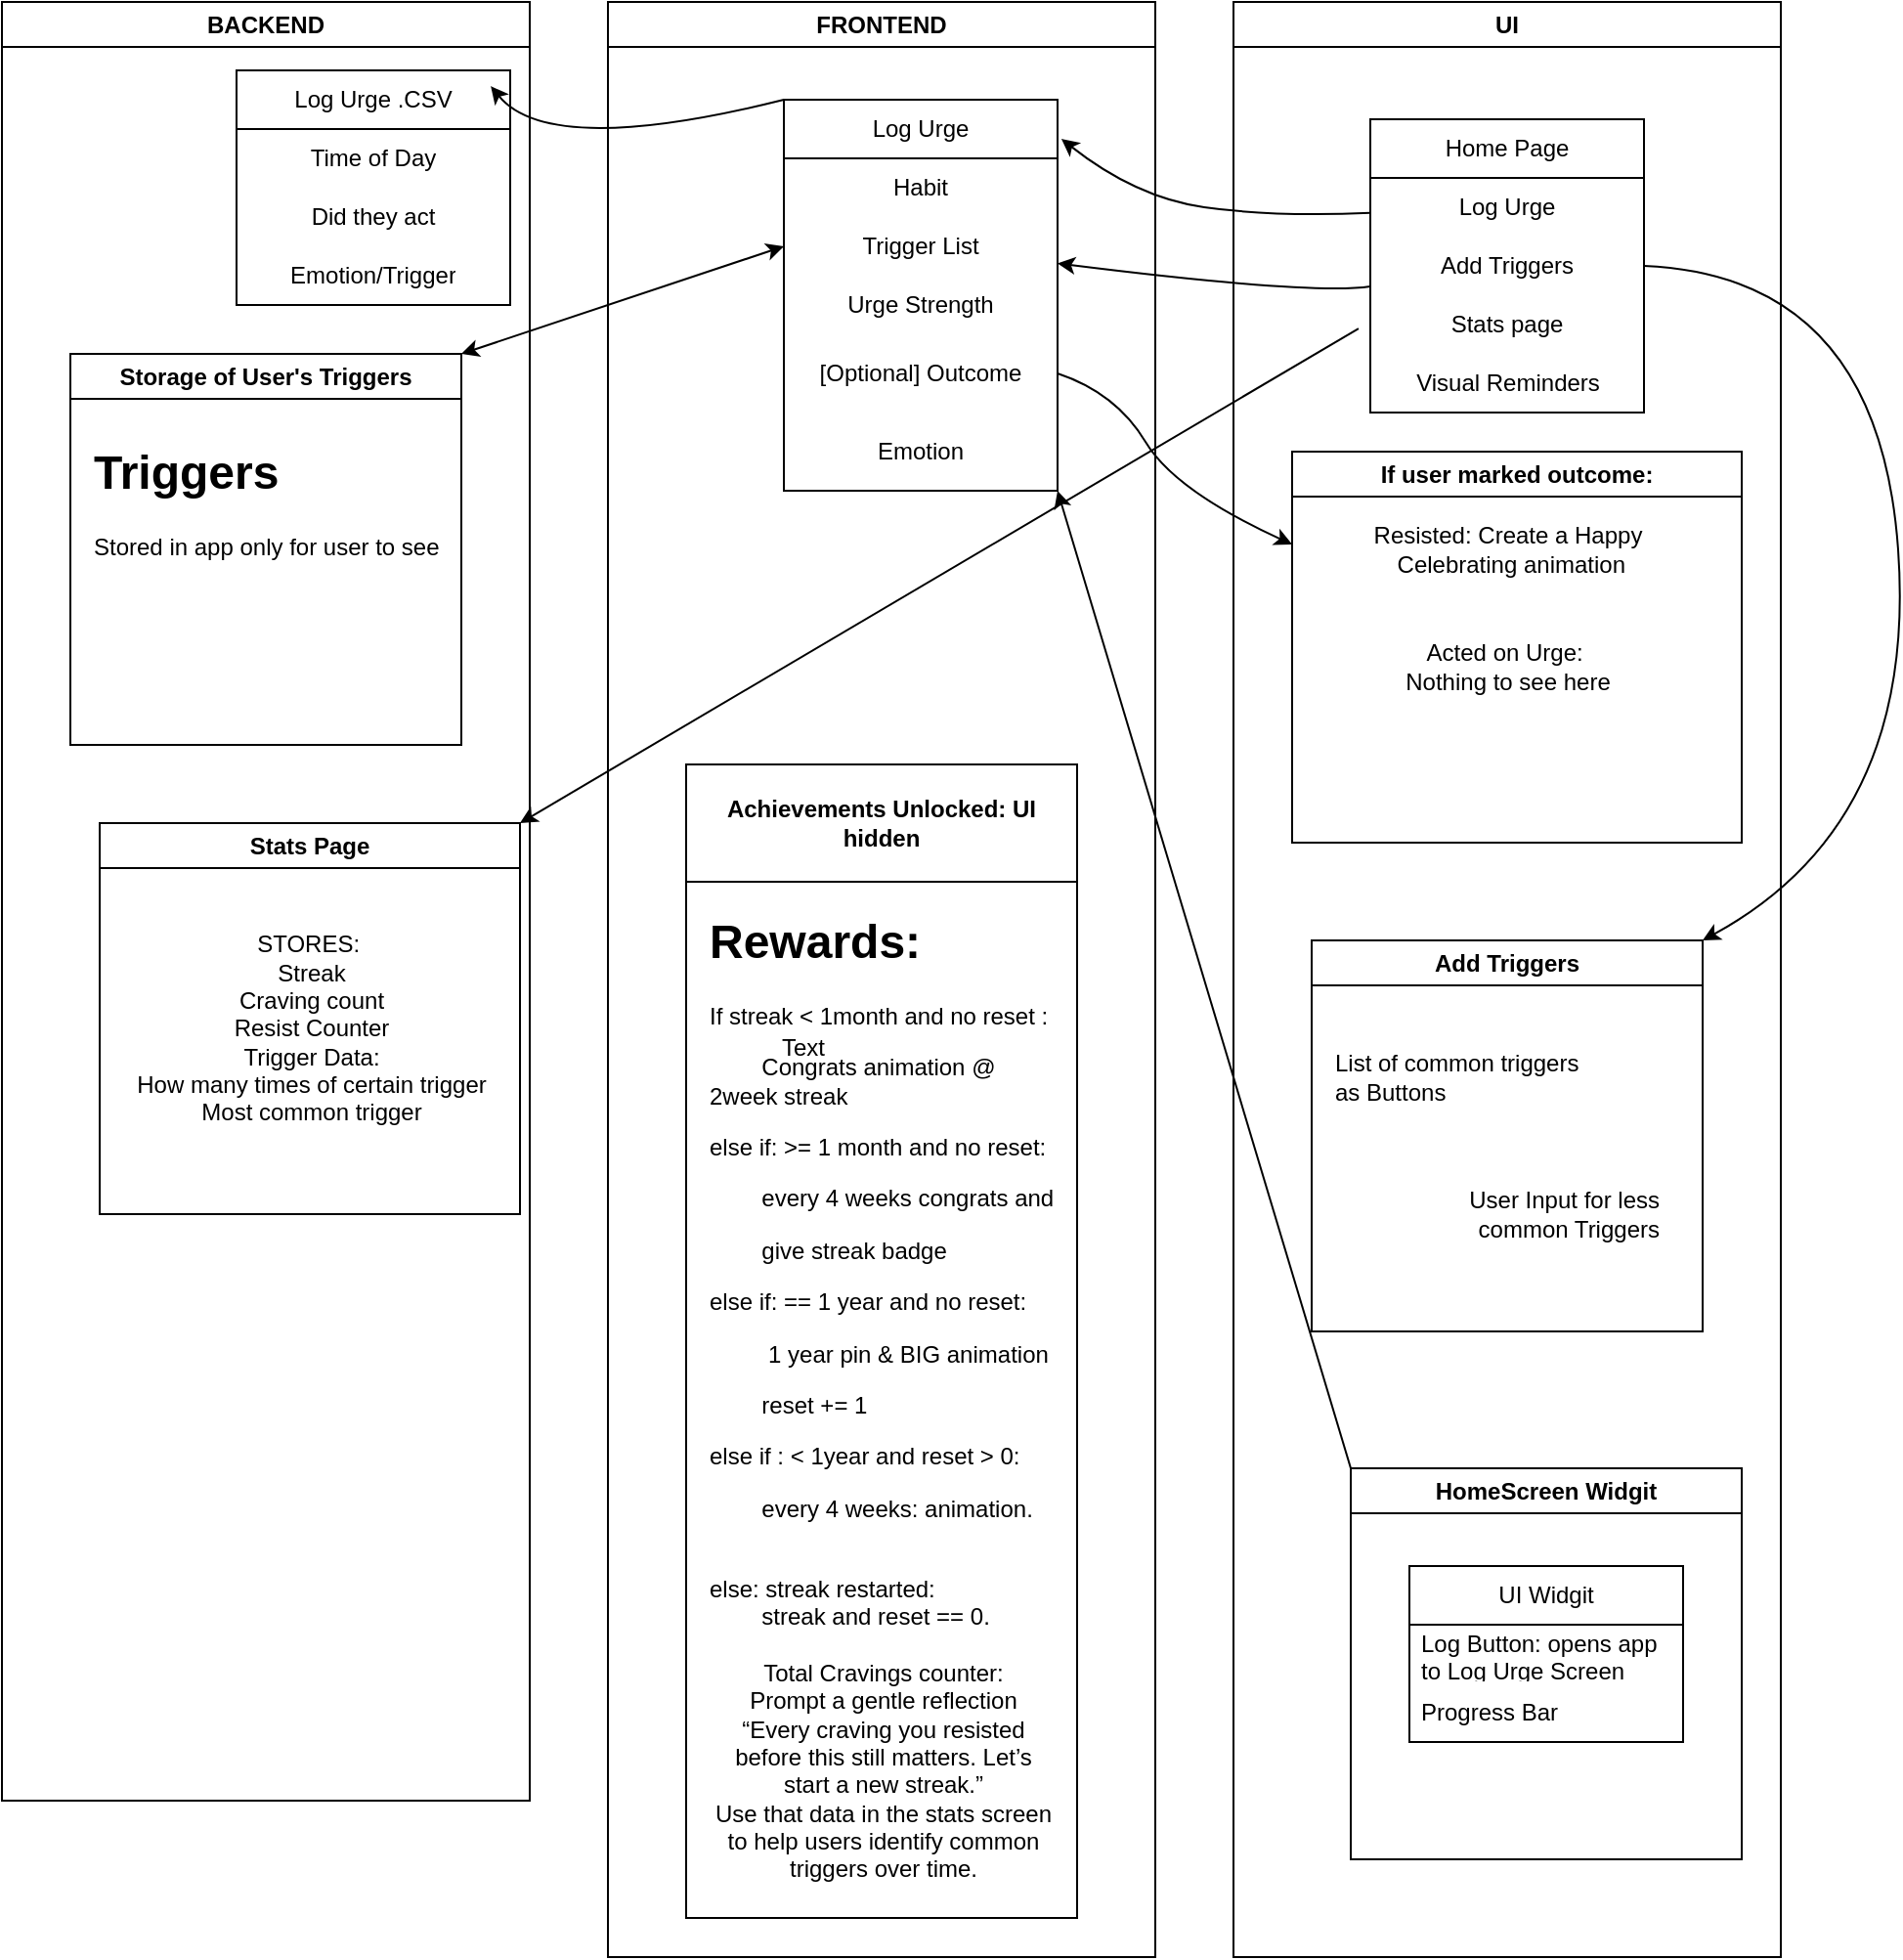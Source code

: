 <mxfile version="26.2.14">
  <diagram name="Page-1" id="8DKELt-0UvDhkM0UKz2c">
    <mxGraphModel dx="1210" dy="1137" grid="1" gridSize="10" guides="1" tooltips="1" connect="1" arrows="1" fold="1" page="1" pageScale="1" pageWidth="850" pageHeight="1100" math="0" shadow="0">
      <root>
        <mxCell id="0" />
        <mxCell id="1" parent="0" />
        <mxCell id="Wtw4ruC7SrWoaz8WaDks-1" value="BACKEND" style="swimlane;whiteSpace=wrap;html=1;" vertex="1" parent="1">
          <mxGeometry x="10" y="20" width="270" height="920" as="geometry" />
        </mxCell>
        <mxCell id="Wtw4ruC7SrWoaz8WaDks-15" value="Log Urge .CSV" style="swimlane;fontStyle=0;childLayout=stackLayout;horizontal=1;startSize=30;horizontalStack=0;resizeParent=1;resizeParentMax=0;resizeLast=0;collapsible=1;marginBottom=0;whiteSpace=wrap;html=1;" vertex="1" parent="Wtw4ruC7SrWoaz8WaDks-1">
          <mxGeometry x="120" y="35" width="140" height="120" as="geometry" />
        </mxCell>
        <mxCell id="Wtw4ruC7SrWoaz8WaDks-16" value="Time of Day" style="text;strokeColor=none;fillColor=none;align=center;verticalAlign=middle;spacingLeft=4;spacingRight=4;overflow=hidden;points=[[0,0.5],[1,0.5]];portConstraint=eastwest;rotatable=0;whiteSpace=wrap;html=1;" vertex="1" parent="Wtw4ruC7SrWoaz8WaDks-15">
          <mxGeometry y="30" width="140" height="30" as="geometry" />
        </mxCell>
        <mxCell id="Wtw4ruC7SrWoaz8WaDks-17" value="Did they act" style="text;strokeColor=none;fillColor=none;align=center;verticalAlign=middle;spacingLeft=4;spacingRight=4;overflow=hidden;points=[[0,0.5],[1,0.5]];portConstraint=eastwest;rotatable=0;whiteSpace=wrap;html=1;" vertex="1" parent="Wtw4ruC7SrWoaz8WaDks-15">
          <mxGeometry y="60" width="140" height="30" as="geometry" />
        </mxCell>
        <mxCell id="Wtw4ruC7SrWoaz8WaDks-18" value="Emotion/Trigger" style="text;strokeColor=none;fillColor=none;align=center;verticalAlign=middle;spacingLeft=4;spacingRight=4;overflow=hidden;points=[[0,0.5],[1,0.5]];portConstraint=eastwest;rotatable=0;whiteSpace=wrap;html=1;" vertex="1" parent="Wtw4ruC7SrWoaz8WaDks-15">
          <mxGeometry y="90" width="140" height="30" as="geometry" />
        </mxCell>
        <mxCell id="Wtw4ruC7SrWoaz8WaDks-25" value="Storage of User&#39;s Triggers" style="swimlane;whiteSpace=wrap;html=1;" vertex="1" parent="Wtw4ruC7SrWoaz8WaDks-1">
          <mxGeometry x="35" y="180" width="200" height="200" as="geometry" />
        </mxCell>
        <mxCell id="Wtw4ruC7SrWoaz8WaDks-27" value="&lt;h1 style=&quot;margin-top: 0px;&quot;&gt;Triggers&lt;/h1&gt;&lt;p&gt;Stored in app only for user to see&lt;/p&gt;&lt;p&gt;&lt;br&gt;&lt;/p&gt;" style="text;html=1;whiteSpace=wrap;overflow=hidden;rounded=0;" vertex="1" parent="Wtw4ruC7SrWoaz8WaDks-25">
          <mxGeometry x="10" y="40" width="180" height="120" as="geometry" />
        </mxCell>
        <mxCell id="Wtw4ruC7SrWoaz8WaDks-46" value="&lt;div&gt;Stats Page&lt;/div&gt;" style="swimlane;whiteSpace=wrap;html=1;" vertex="1" parent="Wtw4ruC7SrWoaz8WaDks-1">
          <mxGeometry x="50" y="420" width="215" height="200" as="geometry" />
        </mxCell>
        <mxCell id="Wtw4ruC7SrWoaz8WaDks-47" value="&lt;div&gt;STORES:&amp;nbsp;&lt;/div&gt;&lt;div&gt;Streak&lt;/div&gt;&lt;div&gt;Craving count&lt;/div&gt;&lt;div&gt;Resist Counter&lt;/div&gt;&lt;div&gt;Trigger Data:&lt;/div&gt;&lt;div&gt;How many times of certain trigger&lt;/div&gt;&lt;div&gt;Most common trigger&lt;/div&gt;" style="text;html=1;align=center;verticalAlign=middle;resizable=0;points=[];autosize=1;strokeColor=none;fillColor=none;" vertex="1" parent="Wtw4ruC7SrWoaz8WaDks-46">
          <mxGeometry x="7.5" y="50" width="200" height="110" as="geometry" />
        </mxCell>
        <mxCell id="Wtw4ruC7SrWoaz8WaDks-2" value="FRONTEND" style="swimlane;whiteSpace=wrap;html=1;" vertex="1" parent="1">
          <mxGeometry x="320" y="20" width="280" height="1000" as="geometry" />
        </mxCell>
        <mxCell id="Wtw4ruC7SrWoaz8WaDks-10" value="Log Urge" style="swimlane;fontStyle=0;childLayout=stackLayout;horizontal=1;startSize=30;horizontalStack=0;resizeParent=1;resizeParentMax=0;resizeLast=0;collapsible=1;marginBottom=0;whiteSpace=wrap;html=1;" vertex="1" parent="Wtw4ruC7SrWoaz8WaDks-2">
          <mxGeometry x="90" y="50" width="140" height="200" as="geometry">
            <mxRectangle x="90" y="50" width="90" height="30" as="alternateBounds" />
          </mxGeometry>
        </mxCell>
        <mxCell id="Wtw4ruC7SrWoaz8WaDks-20" value="&lt;div&gt;Habit&lt;/div&gt;" style="text;strokeColor=none;align=center;fillColor=none;html=1;verticalAlign=middle;whiteSpace=wrap;rounded=0;" vertex="1" parent="Wtw4ruC7SrWoaz8WaDks-10">
          <mxGeometry y="30" width="140" height="30" as="geometry" />
        </mxCell>
        <mxCell id="Wtw4ruC7SrWoaz8WaDks-11" value="&lt;div align=&quot;center&quot;&gt;Trigger List&lt;/div&gt;" style="text;strokeColor=none;fillColor=none;align=center;verticalAlign=middle;spacingLeft=4;spacingRight=4;overflow=hidden;points=[[0,0.5],[1,0.5]];portConstraint=eastwest;rotatable=0;whiteSpace=wrap;html=1;" vertex="1" parent="Wtw4ruC7SrWoaz8WaDks-10">
          <mxGeometry y="60" width="140" height="30" as="geometry" />
        </mxCell>
        <mxCell id="Wtw4ruC7SrWoaz8WaDks-12" value="&lt;div align=&quot;center&quot;&gt;Urge Strength&lt;/div&gt;" style="text;strokeColor=none;fillColor=none;align=center;verticalAlign=middle;spacingLeft=4;spacingRight=4;overflow=hidden;points=[[0,0.5],[1,0.5]];portConstraint=eastwest;rotatable=0;whiteSpace=wrap;html=1;" vertex="1" parent="Wtw4ruC7SrWoaz8WaDks-10">
          <mxGeometry y="90" width="140" height="30" as="geometry" />
        </mxCell>
        <mxCell id="Wtw4ruC7SrWoaz8WaDks-13" value="&lt;div align=&quot;center&quot;&gt;[Optional] Outcome&lt;/div&gt;" style="text;strokeColor=none;fillColor=none;align=center;verticalAlign=middle;spacingLeft=4;spacingRight=4;overflow=hidden;points=[[0,0.5],[1,0.5]];portConstraint=eastwest;rotatable=0;whiteSpace=wrap;html=1;" vertex="1" parent="Wtw4ruC7SrWoaz8WaDks-10">
          <mxGeometry y="120" width="140" height="40" as="geometry" />
        </mxCell>
        <mxCell id="Wtw4ruC7SrWoaz8WaDks-14" value="Emotion" style="text;strokeColor=none;align=center;fillColor=none;html=1;verticalAlign=middle;whiteSpace=wrap;rounded=0;" vertex="1" parent="Wtw4ruC7SrWoaz8WaDks-10">
          <mxGeometry y="160" width="140" height="40" as="geometry" />
        </mxCell>
        <mxCell id="Wtw4ruC7SrWoaz8WaDks-41" value="&lt;div&gt;Achievements Unlocked: UI hidden&lt;/div&gt;" style="swimlane;whiteSpace=wrap;html=1;startSize=60;" vertex="1" parent="Wtw4ruC7SrWoaz8WaDks-2">
          <mxGeometry x="40" y="390" width="200" height="590" as="geometry" />
        </mxCell>
        <mxCell id="Wtw4ruC7SrWoaz8WaDks-43" value="&lt;h1 style=&quot;margin-top: 0px;&quot;&gt;Rewards:&lt;/h1&gt;&lt;p&gt;If streak &amp;lt; 1month and no reset :&lt;/p&gt;&lt;p&gt;&lt;span style=&quot;white-space: pre;&quot;&gt;&#x9;&lt;/span&gt;Congrats animation @ 2week streak&lt;/p&gt;&lt;p&gt;else if: &amp;gt;= 1 month and no reset:&lt;/p&gt;&lt;p&gt;&lt;span style=&quot;white-space: pre;&quot;&gt;&#x9;&lt;/span&gt;every 4 weeks congrats and &lt;br&gt;&lt;/p&gt;&lt;p&gt;&amp;nbsp;&amp;nbsp;&amp;nbsp;&amp;nbsp;&amp;nbsp;&amp;nbsp;&amp;nbsp; give streak badge&lt;/p&gt;&lt;p&gt;else if: == 1 year and no reset:&lt;/p&gt;&lt;p&gt;&amp;nbsp;&amp;nbsp;&amp;nbsp;&amp;nbsp;&amp;nbsp;&amp;nbsp;&amp;nbsp;&amp;nbsp; 1 year pin &amp;amp; BIG animation&lt;/p&gt;&lt;p&gt;&lt;span style=&quot;white-space: pre;&quot;&gt;&#x9;&lt;/span&gt;reset += 1&lt;/p&gt;&lt;p&gt;else if : &amp;lt; 1year and reset &amp;gt; 0:&lt;/p&gt;&lt;p&gt;&lt;span style=&quot;white-space: pre;&quot;&gt;&#x9;every 4 weeks: animation.&lt;/span&gt;&lt;/p&gt;&lt;div&gt;&lt;br&gt;&lt;/div&gt;&lt;div&gt;else: streak restarted:&lt;br&gt;&lt;span style=&quot;white-space: pre;&quot;&gt;&#x9;&lt;/span&gt;streak and reset == 0.&lt;/div&gt;&lt;br&gt;&lt;div align=&quot;center&quot;&gt;Total Cravings counter:&lt;br&gt;&lt;/div&gt;&lt;div align=&quot;center&quot;&gt;Prompt a gentle reflection&lt;/div&gt;&lt;div align=&quot;center&quot;&gt;“Every craving you resisted before this still matters. Let’s start a new streak.”&lt;/div&gt;&lt;div align=&quot;center&quot;&gt;Use that data in the stats screen to help users identify common triggers over time.&lt;/div&gt;" style="text;html=1;whiteSpace=wrap;overflow=hidden;rounded=0;" vertex="1" parent="Wtw4ruC7SrWoaz8WaDks-41">
          <mxGeometry x="10" y="70" width="180" height="510" as="geometry" />
        </mxCell>
        <mxCell id="Wtw4ruC7SrWoaz8WaDks-3" value="UI" style="swimlane;whiteSpace=wrap;html=1;" vertex="1" parent="1">
          <mxGeometry x="640" y="20" width="280" height="1000" as="geometry" />
        </mxCell>
        <mxCell id="Wtw4ruC7SrWoaz8WaDks-4" value="Home Page" style="swimlane;fontStyle=0;childLayout=stackLayout;horizontal=1;startSize=30;horizontalStack=0;resizeParent=1;resizeParentMax=0;resizeLast=0;collapsible=1;marginBottom=0;whiteSpace=wrap;html=1;" vertex="1" parent="Wtw4ruC7SrWoaz8WaDks-3">
          <mxGeometry x="70" y="60" width="140" height="150" as="geometry" />
        </mxCell>
        <mxCell id="Wtw4ruC7SrWoaz8WaDks-5" value="&lt;div&gt;Log Urge&lt;/div&gt;" style="text;strokeColor=none;fillColor=none;align=center;verticalAlign=middle;spacingLeft=4;spacingRight=4;overflow=hidden;points=[[0,0.5],[1,0.5]];portConstraint=eastwest;rotatable=0;whiteSpace=wrap;html=1;" vertex="1" parent="Wtw4ruC7SrWoaz8WaDks-4">
          <mxGeometry y="30" width="140" height="30" as="geometry" />
        </mxCell>
        <mxCell id="Wtw4ruC7SrWoaz8WaDks-6" value="Add Triggers" style="text;strokeColor=none;fillColor=none;align=center;verticalAlign=middle;spacingLeft=4;spacingRight=4;overflow=hidden;points=[[0,0.5],[1,0.5]];portConstraint=eastwest;rotatable=0;whiteSpace=wrap;html=1;" vertex="1" parent="Wtw4ruC7SrWoaz8WaDks-4">
          <mxGeometry y="60" width="140" height="30" as="geometry" />
        </mxCell>
        <mxCell id="Wtw4ruC7SrWoaz8WaDks-45" value="Stats page" style="text;strokeColor=none;align=center;fillColor=none;html=1;verticalAlign=middle;whiteSpace=wrap;rounded=0;" vertex="1" parent="Wtw4ruC7SrWoaz8WaDks-4">
          <mxGeometry y="90" width="140" height="30" as="geometry" />
        </mxCell>
        <mxCell id="Wtw4ruC7SrWoaz8WaDks-8" value="&lt;div&gt;Visual Reminders&lt;/div&gt;" style="text;html=1;align=center;verticalAlign=middle;resizable=0;points=[];autosize=1;strokeColor=none;fillColor=none;" vertex="1" parent="Wtw4ruC7SrWoaz8WaDks-4">
          <mxGeometry y="120" width="140" height="30" as="geometry" />
        </mxCell>
        <mxCell id="Wtw4ruC7SrWoaz8WaDks-22" value="&lt;div&gt;If user marked outcome:&lt;/div&gt;" style="swimlane;whiteSpace=wrap;html=1;" vertex="1" parent="Wtw4ruC7SrWoaz8WaDks-3">
          <mxGeometry x="30" y="230" width="230" height="200" as="geometry" />
        </mxCell>
        <mxCell id="Wtw4ruC7SrWoaz8WaDks-23" value="&lt;div&gt;Resisted: Create a Happy&lt;/div&gt;&lt;div&gt;&amp;nbsp;Celebrating animation&lt;/div&gt;" style="text;html=1;align=center;verticalAlign=middle;resizable=0;points=[];autosize=1;strokeColor=none;fillColor=none;" vertex="1" parent="Wtw4ruC7SrWoaz8WaDks-22">
          <mxGeometry x="30" y="30" width="160" height="40" as="geometry" />
        </mxCell>
        <mxCell id="Wtw4ruC7SrWoaz8WaDks-24" value="&lt;div&gt;Acted on Urge:&amp;nbsp;&lt;/div&gt;&lt;div&gt;Nothing to see here&lt;/div&gt;" style="text;html=1;align=center;verticalAlign=middle;resizable=0;points=[];autosize=1;strokeColor=none;fillColor=none;" vertex="1" parent="Wtw4ruC7SrWoaz8WaDks-22">
          <mxGeometry x="45" y="90" width="130" height="40" as="geometry" />
        </mxCell>
        <mxCell id="Wtw4ruC7SrWoaz8WaDks-31" value="Add Triggers" style="swimlane;whiteSpace=wrap;html=1;" vertex="1" parent="Wtw4ruC7SrWoaz8WaDks-3">
          <mxGeometry x="40" y="480" width="200" height="200" as="geometry" />
        </mxCell>
        <mxCell id="Wtw4ruC7SrWoaz8WaDks-33" value="List of common triggers as Buttons" style="text;html=1;align=left;verticalAlign=middle;whiteSpace=wrap;rounded=0;" vertex="1" parent="Wtw4ruC7SrWoaz8WaDks-31">
          <mxGeometry x="10" y="40" width="140" height="60" as="geometry" />
        </mxCell>
        <mxCell id="Wtw4ruC7SrWoaz8WaDks-34" value="&lt;div align=&quot;right&quot;&gt;User Input for less common Triggers&lt;/div&gt;" style="text;html=1;align=right;verticalAlign=middle;whiteSpace=wrap;rounded=0;" vertex="1" parent="Wtw4ruC7SrWoaz8WaDks-31">
          <mxGeometry x="40" y="110" width="140" height="60" as="geometry" />
        </mxCell>
        <mxCell id="Wtw4ruC7SrWoaz8WaDks-32" value="" style="curved=1;endArrow=classic;html=1;rounded=0;entryX=1;entryY=0;entryDx=0;entryDy=0;exitX=1;exitY=0.5;exitDx=0;exitDy=0;" edge="1" parent="Wtw4ruC7SrWoaz8WaDks-3" source="Wtw4ruC7SrWoaz8WaDks-6" target="Wtw4ruC7SrWoaz8WaDks-31">
          <mxGeometry width="50" height="50" relative="1" as="geometry">
            <mxPoint x="-240" y="560" as="sourcePoint" />
            <mxPoint x="-190" y="510" as="targetPoint" />
            <Array as="points">
              <mxPoint x="330" y="140" />
              <mxPoint x="350" y="420" />
            </Array>
          </mxGeometry>
        </mxCell>
        <mxCell id="Wtw4ruC7SrWoaz8WaDks-35" value="HomeScreen Widgit" style="swimlane;whiteSpace=wrap;html=1;" vertex="1" parent="Wtw4ruC7SrWoaz8WaDks-3">
          <mxGeometry x="60" y="750" width="200" height="200" as="geometry" />
        </mxCell>
        <mxCell id="Wtw4ruC7SrWoaz8WaDks-36" value="UI Widgit" style="swimlane;fontStyle=0;childLayout=stackLayout;horizontal=1;startSize=30;horizontalStack=0;resizeParent=1;resizeParentMax=0;resizeLast=0;collapsible=1;marginBottom=0;whiteSpace=wrap;html=1;" vertex="1" parent="Wtw4ruC7SrWoaz8WaDks-35">
          <mxGeometry x="30" y="50" width="140" height="90" as="geometry" />
        </mxCell>
        <mxCell id="Wtw4ruC7SrWoaz8WaDks-37" value="Log Button: opens app to Log Urge Screen" style="text;strokeColor=none;fillColor=none;align=left;verticalAlign=middle;spacingLeft=4;spacingRight=4;overflow=hidden;points=[[0,0.5],[1,0.5]];portConstraint=eastwest;rotatable=0;whiteSpace=wrap;html=1;" vertex="1" parent="Wtw4ruC7SrWoaz8WaDks-36">
          <mxGeometry y="30" width="140" height="30" as="geometry" />
        </mxCell>
        <mxCell id="Wtw4ruC7SrWoaz8WaDks-38" value="Progress Bar" style="text;strokeColor=none;fillColor=none;align=left;verticalAlign=middle;spacingLeft=4;spacingRight=4;overflow=hidden;points=[[0,0.5],[1,0.5]];portConstraint=eastwest;rotatable=0;whiteSpace=wrap;html=1;" vertex="1" parent="Wtw4ruC7SrWoaz8WaDks-36">
          <mxGeometry y="60" width="140" height="30" as="geometry" />
        </mxCell>
        <mxCell id="Wtw4ruC7SrWoaz8WaDks-9" value="" style="curved=1;endArrow=classic;html=1;rounded=0;entryX=1.014;entryY=0.1;entryDx=0;entryDy=0;entryPerimeter=0;" edge="1" parent="1" source="Wtw4ruC7SrWoaz8WaDks-5" target="Wtw4ruC7SrWoaz8WaDks-10">
          <mxGeometry width="50" height="50" relative="1" as="geometry">
            <mxPoint x="400" y="580" as="sourcePoint" />
            <mxPoint x="580" y="150" as="targetPoint" />
            <Array as="points">
              <mxPoint x="660" y="130" />
              <mxPoint x="590" y="120" />
            </Array>
          </mxGeometry>
        </mxCell>
        <mxCell id="Wtw4ruC7SrWoaz8WaDks-19" value="" style="curved=1;endArrow=classic;html=1;rounded=0;entryX=0.929;entryY=0.067;entryDx=0;entryDy=0;entryPerimeter=0;exitX=0;exitY=0;exitDx=0;exitDy=0;" edge="1" parent="1" source="Wtw4ruC7SrWoaz8WaDks-10" target="Wtw4ruC7SrWoaz8WaDks-15">
          <mxGeometry width="50" height="50" relative="1" as="geometry">
            <mxPoint x="400" y="580" as="sourcePoint" />
            <mxPoint x="450" y="530" as="targetPoint" />
            <Array as="points">
              <mxPoint x="290" y="100" />
            </Array>
          </mxGeometry>
        </mxCell>
        <mxCell id="Wtw4ruC7SrWoaz8WaDks-21" value="" style="curved=1;endArrow=classic;html=1;rounded=0;exitX=1;exitY=0.5;exitDx=0;exitDy=0;" edge="1" parent="1" source="Wtw4ruC7SrWoaz8WaDks-13" target="Wtw4ruC7SrWoaz8WaDks-22">
          <mxGeometry width="50" height="50" relative="1" as="geometry">
            <mxPoint x="400" y="580" as="sourcePoint" />
            <mxPoint x="710" y="290" as="targetPoint" />
            <Array as="points">
              <mxPoint x="580" y="220" />
              <mxPoint x="610" y="270" />
            </Array>
          </mxGeometry>
        </mxCell>
        <mxCell id="Wtw4ruC7SrWoaz8WaDks-28" value="" style="curved=1;endArrow=classic;html=1;rounded=0;" edge="1" parent="1" source="Wtw4ruC7SrWoaz8WaDks-6" target="Wtw4ruC7SrWoaz8WaDks-11">
          <mxGeometry width="50" height="50" relative="1" as="geometry">
            <mxPoint x="400" y="580" as="sourcePoint" />
            <mxPoint x="450" y="530" as="targetPoint" />
            <Array as="points">
              <mxPoint x="680" y="170" />
            </Array>
          </mxGeometry>
        </mxCell>
        <mxCell id="Wtw4ruC7SrWoaz8WaDks-30" value="" style="endArrow=classic;startArrow=classic;html=1;rounded=0;entryX=0;entryY=0.5;entryDx=0;entryDy=0;exitX=1;exitY=0;exitDx=0;exitDy=0;" edge="1" parent="1" source="Wtw4ruC7SrWoaz8WaDks-25" target="Wtw4ruC7SrWoaz8WaDks-11">
          <mxGeometry width="50" height="50" relative="1" as="geometry">
            <mxPoint x="400" y="580" as="sourcePoint" />
            <mxPoint x="450" y="530" as="targetPoint" />
          </mxGeometry>
        </mxCell>
        <mxCell id="Wtw4ruC7SrWoaz8WaDks-40" value="" style="endArrow=classic;html=1;rounded=0;exitX=0;exitY=0;exitDx=0;exitDy=0;entryX=1;entryY=1;entryDx=0;entryDy=0;" edge="1" parent="1" source="Wtw4ruC7SrWoaz8WaDks-35" target="Wtw4ruC7SrWoaz8WaDks-14">
          <mxGeometry width="50" height="50" relative="1" as="geometry">
            <mxPoint x="400" y="580" as="sourcePoint" />
            <mxPoint x="450" y="530" as="targetPoint" />
          </mxGeometry>
        </mxCell>
        <mxCell id="Wtw4ruC7SrWoaz8WaDks-44" value="Text" style="text;strokeColor=none;align=center;fillColor=none;html=1;verticalAlign=middle;whiteSpace=wrap;rounded=0;" vertex="1" parent="1">
          <mxGeometry x="390" y="540" width="60" height="30" as="geometry" />
        </mxCell>
        <mxCell id="Wtw4ruC7SrWoaz8WaDks-48" value="" style="endArrow=classic;html=1;rounded=0;entryX=1;entryY=0;entryDx=0;entryDy=0;exitX=-0.043;exitY=0.567;exitDx=0;exitDy=0;exitPerimeter=0;" edge="1" parent="1" source="Wtw4ruC7SrWoaz8WaDks-45" target="Wtw4ruC7SrWoaz8WaDks-46">
          <mxGeometry width="50" height="50" relative="1" as="geometry">
            <mxPoint x="400" y="580" as="sourcePoint" />
            <mxPoint x="450" y="530" as="targetPoint" />
          </mxGeometry>
        </mxCell>
      </root>
    </mxGraphModel>
  </diagram>
</mxfile>
